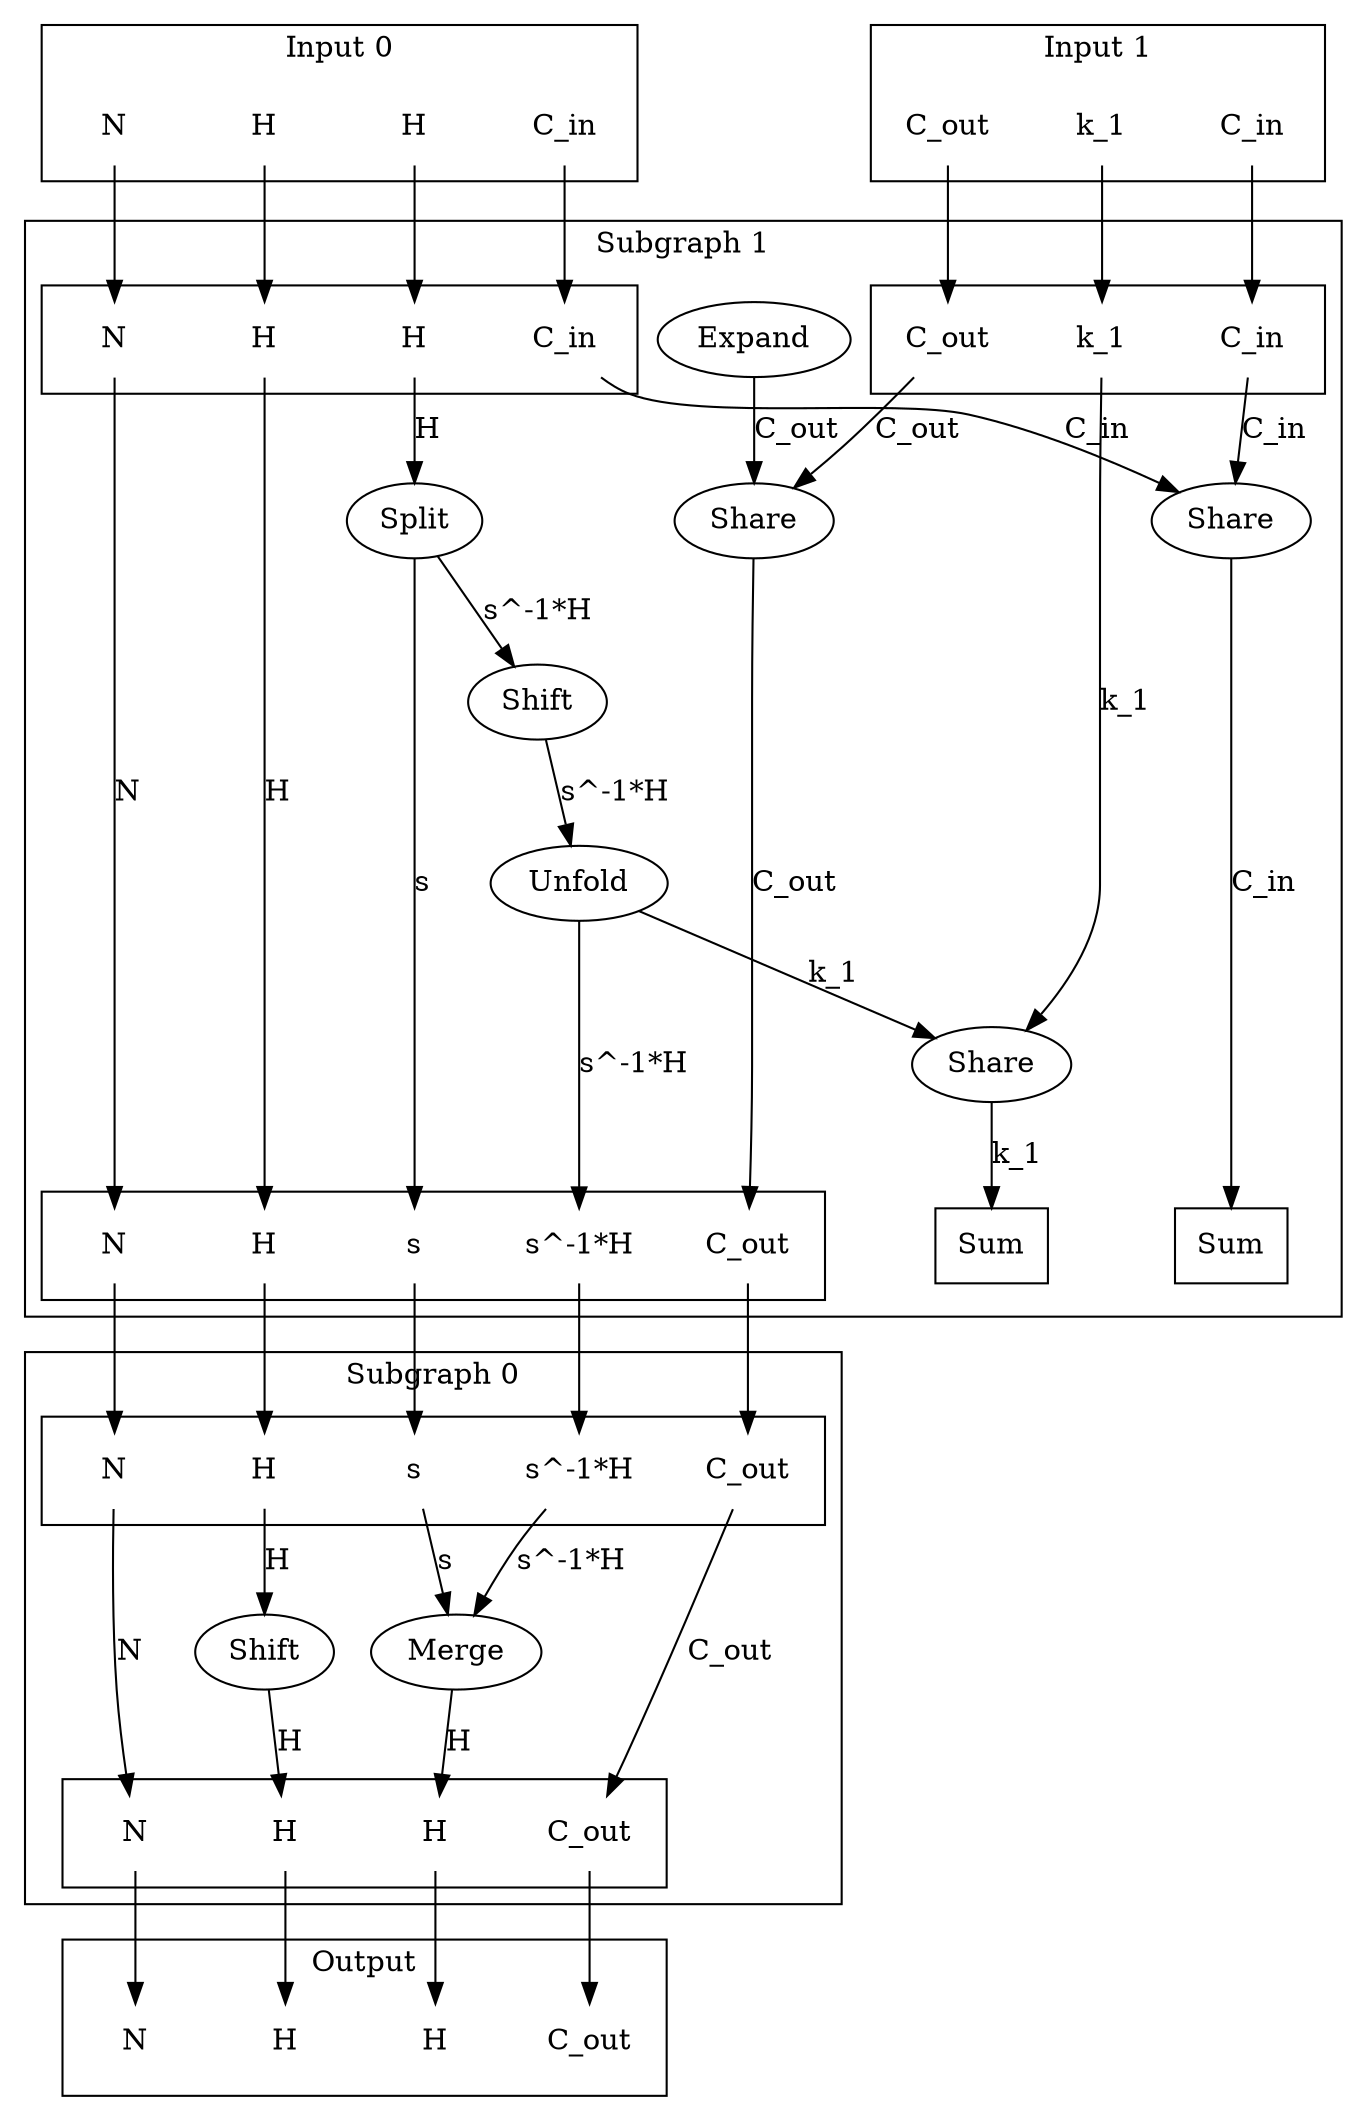 digraph kernel_generated {
newrank = true;

// Stage tensor.
subgraph cluster_subgraph_0 {
    label = "Subgraph 0";
    // Reductions.
    // Output.
    subgraph cluster_subgraph_0_out {
        label = "";
        interface_0_out_0x5604185d74e0 [label="N", shape=none];
        interface_0_out_0x5604185d7508 [label="C_out", shape=none];
        interface_0_out_0x5604185d7530 [label="H", shape=none];
        interface_0_out_0x5604185d7558 [label="H", shape=none];
    }
    {
        rank = same;
        interface_0_out_0x5604185d74e0;
        interface_0_out_0x5604185d7508;
        interface_0_out_0x5604185d7530;
        interface_0_out_0x5604185d7558;
    }
    // Input 0.
    subgraph cluster_subgraph_0_in_0 {
        label = "";
        interface_0_in_0x5604185d74e0 [label="N", shape=none];
        interface_0_in_0x5604185d7508 [label="C_out", shape=none];
        interface_0_in_0x560419919330 [label="s^-1*H", shape=none];
        interface_0_in_0x560419919348 [label="s", shape=none];
        interface_0_in_0x560419917fd0 [label="H", shape=none];
    }
    {
        rank = same;
        interface_0_in_0x5604185d74e0;
        interface_0_in_0x5604185d7508;
        interface_0_in_0x560419919330;
        interface_0_in_0x560419919348;
        interface_0_in_0x560419917fd0;
    }
    // Op's.
    op_0x560419917fb0 [label="Shift"];
    op_0x5604199192f0 [label="Merge"];
    // Dimension's.
    interface_0_in_0x5604185d74e0 -> interface_0_out_0x5604185d74e0 [label="N"];
    interface_0_in_0x5604185d7508 -> interface_0_out_0x5604185d7508 [label="C_out"];
    op_0x5604199192f0 -> interface_0_out_0x5604185d7530 [label="H"];
    op_0x560419917fb0 -> interface_0_out_0x5604185d7558 [label="H"];
    interface_0_in_0x560419917fd0 -> op_0x560419917fb0 [label="H"];
    interface_0_in_0x560419919330 -> op_0x5604199192f0 [label="s^-1*H"];
    interface_0_in_0x560419919348 -> op_0x5604199192f0 [label="s"];
}

// Stage tensor.
subgraph cluster_subgraph_1 {
    label = "Subgraph 1";
    // Reductions.
    reduce_0x7fc32c007b70 [label="Sum", shape=box];
    reduce_0x7fc32c003a98 [label="Sum", shape=box];
    // Output.
    subgraph cluster_subgraph_1_out {
        label = "";
        interface_1_out_0x5604185d74e0 [label="N", shape=none];
        interface_1_out_0x5604185d7508 [label="C_out", shape=none];
        interface_1_out_0x560419919330 [label="s^-1*H", shape=none];
        interface_1_out_0x560419919348 [label="s", shape=none];
        interface_1_out_0x560419917fd0 [label="H", shape=none];
    }
    {
        rank = same;
        reduce_0x7fc32c007b70;
        reduce_0x7fc32c003a98;
        interface_1_out_0x5604185d74e0;
        interface_1_out_0x5604185d7508;
        interface_1_out_0x560419919330;
        interface_1_out_0x560419919348;
        interface_1_out_0x560419917fd0;
    }
    // Input 0.
    subgraph cluster_subgraph_1_in_0 {
        label = "";
        interface_1_in_0x5604185d74e0 [label="N", shape=none];
        interface_1_in_0x560419917520 [label="C_in", shape=none];
        interface_1_in_0x560419947e50 [label="H", shape=none];
        interface_1_in_0x560419917fd0 [label="H", shape=none];
    }
    // Input 1.
    subgraph cluster_subgraph_1_in_1 {
        label = "";
        interface_1_in_0x5604199172b8 [label="C_out", shape=none];
        interface_1_in_0x560419917538 [label="C_in", shape=none];
        interface_1_in_0x56041991c938 [label="k_1", shape=none];
    }
    {
        rank = same;
        interface_1_in_0x5604185d74e0;
        interface_1_in_0x560419917520;
        interface_1_in_0x560419947e50;
        interface_1_in_0x560419917fd0;
        interface_1_in_0x5604199172b8;
        interface_1_in_0x560419917538;
        interface_1_in_0x56041991c938;
    }
    // Op's.
    op_0x560419917280 [label="Share"];
    op_0x560419917500 [label="Share"];
    op_0x560419917758 [label="Expand"];
    op_0x5604199182b0 [label="Shift"];
    op_0x560419919cc0 [label="Unfold"];
    op_0x56041991c900 [label="Share"];
    op_0x560419947e10 [label="Split"];
    // Dimension's.
    interface_1_in_0x5604185d74e0 -> interface_1_out_0x5604185d74e0 [label="N"];
    op_0x560419917280 -> interface_1_out_0x5604185d7508 [label="C_out"];
    op_0x560419917758 -> op_0x560419917280 [label="C_out"];
    interface_1_in_0x5604199172b8 -> op_0x560419917280 [label="C_out"];
    interface_1_in_0x560419917520 -> op_0x560419917500 [label="C_in"];
    interface_1_in_0x560419917538 -> op_0x560419917500 [label="C_in"];
    interface_1_in_0x560419917fd0 -> interface_1_out_0x560419917fd0 [label="H"];
    op_0x560419947e10 -> op_0x5604199182b0 [label="s^-1*H"];
    op_0x560419919cc0 -> interface_1_out_0x560419919330 [label="s^-1*H"];
    op_0x560419947e10 -> interface_1_out_0x560419919348 [label="s"];
    op_0x5604199182b0 -> op_0x560419919cc0 [label="s^-1*H"];
    op_0x560419919cc0 -> op_0x56041991c900 [label="k_1"];
    interface_1_in_0x56041991c938 -> op_0x56041991c900 [label="k_1"];
    interface_1_in_0x560419947e50 -> op_0x560419947e10 [label="H"];
    op_0x56041991c900 -> reduce_0x7fc32c003a98 [label="k_1"];
    op_0x560419917500 -> reduce_0x7fc32c007b70 [label="C_in"];
}

// Input tensor.
subgraph cluster_subgraph_2 {
    label = "Input 0";
    interface_2_out_0x5604185d74e0 [label="N", shape=none];
    interface_2_out_0x560419917520 [label="C_in", shape=none];
    interface_2_out_0x560419947e50 [label="H", shape=none];
    interface_2_out_0x560419917fd0 [label="H", shape=none];
}

interface_2_out_0x5604185d74e0 -> interface_1_in_0x5604185d74e0;
interface_2_out_0x560419917520 -> interface_1_in_0x560419917520;
interface_2_out_0x560419947e50 -> interface_1_in_0x560419947e50;
interface_2_out_0x560419917fd0 -> interface_1_in_0x560419917fd0;

// Input tensor.
subgraph cluster_subgraph_3 {
    label = "Input 1";
    interface_3_out_0x5604199172b8 [label="C_out", shape=none];
    interface_3_out_0x560419917538 [label="C_in", shape=none];
    interface_3_out_0x56041991c938 [label="k_1", shape=none];
}

interface_3_out_0x5604199172b8 -> interface_1_in_0x5604199172b8;
interface_3_out_0x560419917538 -> interface_1_in_0x560419917538;
interface_3_out_0x56041991c938 -> interface_1_in_0x56041991c938;

interface_1_out_0x5604185d74e0 -> interface_0_in_0x5604185d74e0;
interface_1_out_0x5604185d7508 -> interface_0_in_0x5604185d7508;
interface_1_out_0x560419919330 -> interface_0_in_0x560419919330;
interface_1_out_0x560419919348 -> interface_0_in_0x560419919348;
interface_1_out_0x560419917fd0 -> interface_0_in_0x560419917fd0;

{
    rank = same;
    interface_2_out_0x5604185d74e0;
    interface_2_out_0x560419917520;
    interface_2_out_0x560419947e50;
    interface_2_out_0x560419917fd0;
    interface_3_out_0x5604199172b8;
    interface_3_out_0x560419917538;
    interface_3_out_0x56041991c938;
}
subgraph cluster_subgraph_output {
    label = "Output";
    interface_4_in_0x5604185d74e0 [label="N", shape=none];
    interface_4_in_0x5604185d7508 [label="C_out", shape=none];
    interface_4_in_0x5604185d7530 [label="H", shape=none];
    interface_4_in_0x5604185d7558 [label="H", shape=none];
}
interface_0_out_0x5604185d74e0 -> interface_4_in_0x5604185d74e0;
interface_0_out_0x5604185d7508 -> interface_4_in_0x5604185d7508;
interface_0_out_0x5604185d7530 -> interface_4_in_0x5604185d7530;
interface_0_out_0x5604185d7558 -> interface_4_in_0x5604185d7558;

}
